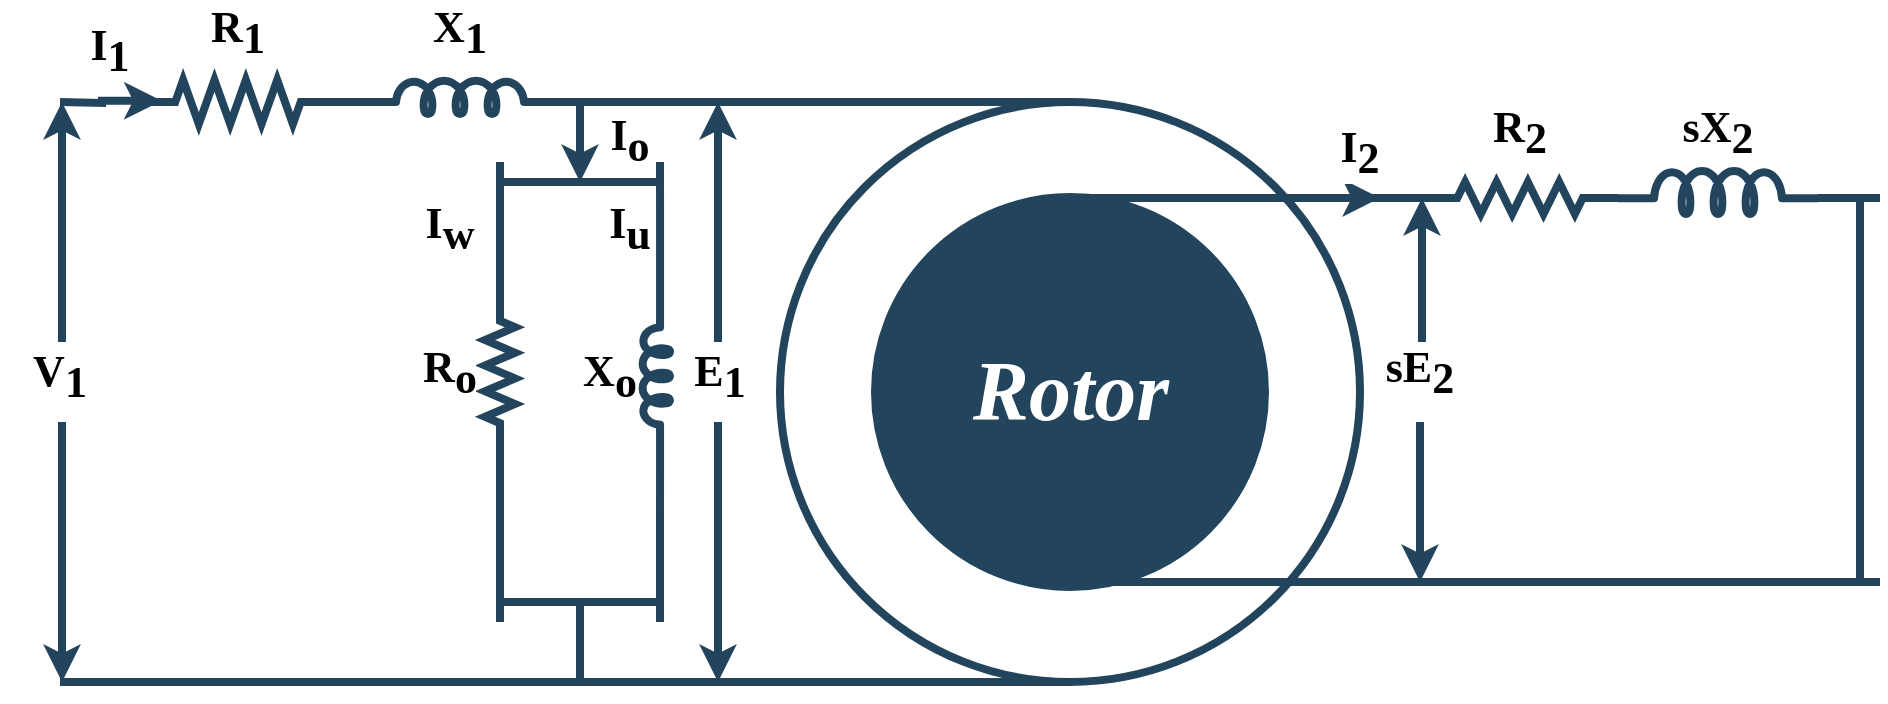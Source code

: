 <mxfile version="15.6.6" type="device"><diagram name="Page-1" id="97916047-d0de-89f5-080d-49f4d83e522f"><mxGraphModel dx="743" dy="1195" grid="1" gridSize="10" guides="1" tooltips="1" connect="1" arrows="1" fold="1" page="1" pageScale="1.5" pageWidth="1169" pageHeight="827" background="none" math="0" shadow="0"><root><mxCell id="0"/><mxCell id="1" parent="0"/><mxCell id="4p_0pdo8vxkRXok_L6EX-129" value="" style="ellipse;whiteSpace=wrap;html=1;aspect=fixed;fontColor=default;strokeColor=#23445D;strokeWidth=4;fillColor=none;" parent="1" vertex="1"><mxGeometry x="700" y="360" width="290" height="290" as="geometry"/></mxCell><mxCell id="31" value="" style="edgeStyle=elbowEdgeStyle;elbow=vertical;strokeWidth=4;endArrow=none;endFill=0;fontStyle=1;strokeColor=#23445D;labelBackgroundColor=default;fontColor=default;startArrow=classic;startFill=1;" parent="1" edge="1"><mxGeometry x="22" y="165.5" width="100" height="100" as="geometry"><mxPoint x="341" y="360" as="sourcePoint"/><mxPoint x="341" y="480" as="targetPoint"/><Array as="points"><mxPoint x="341" y="420"/></Array></mxGeometry></mxCell><mxCell id="4p_0pdo8vxkRXok_L6EX-63" style="edgeStyle=orthogonalEdgeStyle;rounded=0;orthogonalLoop=1;jettySize=auto;html=1;exitX=1;exitY=0.5;exitDx=0;exitDy=0;exitPerimeter=0;entryX=0;entryY=0.645;entryDx=0;entryDy=0;entryPerimeter=0;labelBackgroundColor=default;fontColor=default;startArrow=none;startFill=0;endArrow=none;endFill=0;strokeColor=#23445D;strokeWidth=4;" parent="1" source="4p_0pdo8vxkRXok_L6EX-55" target="4p_0pdo8vxkRXok_L6EX-58" edge="1"><mxGeometry relative="1" as="geometry"/></mxCell><mxCell id="4p_0pdo8vxkRXok_L6EX-55" value="" style="pointerEvents=1;verticalLabelPosition=bottom;shadow=0;dashed=0;align=center;html=1;verticalAlign=top;shape=mxgraph.electrical.resistors.resistor_2;fillColor=none;strokeColor=#23445D;fontColor=default;strokeWidth=4;labelBackgroundColor=default;" parent="1" vertex="1"><mxGeometry x="380" y="349" width="98" height="22" as="geometry"/></mxCell><mxCell id="4p_0pdo8vxkRXok_L6EX-58" value="" style="pointerEvents=1;verticalLabelPosition=bottom;shadow=0;dashed=0;align=center;html=1;verticalAlign=top;shape=mxgraph.electrical.inductors.inductor_5;fontColor=default;strokeColor=#23445D;strokeWidth=4;fillColor=none;labelBackgroundColor=default;" parent="1" vertex="1"><mxGeometry x="490" y="349" width="100" height="17" as="geometry"/></mxCell><mxCell id="4p_0pdo8vxkRXok_L6EX-60" value="" style="edgeStyle=elbowEdgeStyle;elbow=vertical;strokeWidth=4;endArrow=classic;endFill=1;fontStyle=1;strokeColor=#23445D;labelBackgroundColor=default;fontColor=default;startArrow=none;startFill=0;" parent="1" edge="1"><mxGeometry x="-27" y="287" width="100" height="100" as="geometry"><mxPoint x="341" y="520" as="sourcePoint"/><mxPoint x="341" y="650" as="targetPoint"/><Array as="points"/></mxGeometry></mxCell><mxCell id="4p_0pdo8vxkRXok_L6EX-62" value="" style="edgeStyle=elbowEdgeStyle;elbow=vertical;strokeWidth=4;endArrow=none;endFill=0;fontStyle=1;strokeColor=#23445D;labelBackgroundColor=default;fontColor=default;startArrow=classic;startFill=1;" parent="1" edge="1"><mxGeometry x="42" y="185.5" width="100" height="100" as="geometry"><mxPoint x="600" y="400" as="sourcePoint"/><mxPoint x="600" y="360" as="targetPoint"/><Array as="points"/></mxGeometry></mxCell><mxCell id="4p_0pdo8vxkRXok_L6EX-65" value="" style="ellipse;whiteSpace=wrap;html=1;aspect=fixed;fontColor=default;strokeColor=#23445D;strokeWidth=4;fillColor=#23445D;" parent="1" vertex="1"><mxGeometry x="747.5" y="407.5" width="195" height="195" as="geometry"/></mxCell><mxCell id="4p_0pdo8vxkRXok_L6EX-66" value="" style="edgeStyle=elbowEdgeStyle;elbow=vertical;strokeWidth=4;endArrow=none;endFill=0;fontStyle=1;strokeColor=#23445D;labelBackgroundColor=default;fontColor=default;startArrow=classic;startFill=1;entryX=0.5;entryY=0;entryDx=0;entryDy=0;" parent="1" edge="1"><mxGeometry x="51" y="213.5" width="100" height="100" as="geometry"><mxPoint x="669" y="360" as="sourcePoint"/><mxPoint x="669" y="480" as="targetPoint"/><Array as="points"><mxPoint x="679" y="380"/></Array></mxGeometry></mxCell><mxCell id="4p_0pdo8vxkRXok_L6EX-67" value="" style="edgeStyle=elbowEdgeStyle;elbow=vertical;strokeWidth=4;endArrow=none;endFill=0;fontStyle=1;strokeColor=#23445D;labelBackgroundColor=default;fontColor=default;startArrow=none;startFill=0;rounded=1;" parent="1" source="4p_0pdo8vxkRXok_L6EX-129" edge="1"><mxGeometry x="-158" y="491.26" width="100" height="100" as="geometry"><mxPoint x="950" y="650.29" as="sourcePoint"/><mxPoint x="340" y="650" as="targetPoint"/><Array as="points"/></mxGeometry></mxCell><mxCell id="4p_0pdo8vxkRXok_L6EX-68" value="&lt;font style=&quot;font-size: 22px;&quot;&gt;E&lt;sub style=&quot;font-size: 22px;&quot;&gt;1&lt;/sub&gt;&lt;/font&gt;" style="text;html=1;strokeColor=none;fillColor=none;align=center;verticalAlign=middle;whiteSpace=wrap;rounded=0;labelBackgroundColor=none;fontColor=default;fontFamily=Times New Roman;fontStyle=1;fontSize=22;" parent="1" vertex="1"><mxGeometry x="640" y="482" width="60" height="30" as="geometry"/></mxCell><mxCell id="4p_0pdo8vxkRXok_L6EX-73" value="" style="edgeStyle=elbowEdgeStyle;elbow=vertical;strokeWidth=4;endArrow=none;endFill=0;fontStyle=1;strokeColor=#23445D;labelBackgroundColor=default;fontColor=default;startArrow=none;startFill=0;exitX=0.5;exitY=0;exitDx=0;exitDy=0;entryX=1;entryY=0.645;entryDx=0;entryDy=0;entryPerimeter=0;" parent="1" source="4p_0pdo8vxkRXok_L6EX-129" target="4p_0pdo8vxkRXok_L6EX-58" edge="1"><mxGeometry x="262" y="67.5" width="100" height="100" as="geometry"><mxPoint x="850" y="358" as="sourcePoint"/><mxPoint x="620" y="360" as="targetPoint"/><Array as="points"><mxPoint x="730" y="360"/></Array></mxGeometry></mxCell><mxCell id="4p_0pdo8vxkRXok_L6EX-74" value="" style="edgeStyle=elbowEdgeStyle;elbow=vertical;strokeWidth=4;endArrow=none;endFill=0;fontStyle=1;strokeColor=#23445D;labelBackgroundColor=default;fontColor=default;startArrow=none;startFill=0;" parent="1" edge="1"><mxGeometry x="192" y="95.64" width="100" height="100" as="geometry"><mxPoint x="640" y="400" as="sourcePoint"/><mxPoint x="560" y="400.14" as="targetPoint"/><Array as="points"/></mxGeometry></mxCell><mxCell id="4p_0pdo8vxkRXok_L6EX-75" value="" style="edgeStyle=elbowEdgeStyle;elbow=vertical;strokeWidth=4;endArrow=none;endFill=0;fontStyle=1;strokeColor=#23445D;labelBackgroundColor=default;fontColor=default;startArrow=none;startFill=0;exitX=0;exitY=0.5;exitDx=0;exitDy=0;exitPerimeter=0;" parent="1" source="4p_0pdo8vxkRXok_L6EX-116" edge="1"><mxGeometry x="52" y="195.5" width="100" height="100" as="geometry"><mxPoint x="560" y="500" as="sourcePoint"/><mxPoint x="560" y="390" as="targetPoint"/><Array as="points"/></mxGeometry></mxCell><mxCell id="4p_0pdo8vxkRXok_L6EX-113" value="" style="edgeStyle=elbowEdgeStyle;elbow=vertical;strokeWidth=4;endArrow=none;endFill=0;fontStyle=1;strokeColor=#23445D;labelBackgroundColor=default;fontColor=default;startArrow=none;startFill=1;exitX=0;exitY=0.645;exitDx=0;exitDy=0;exitPerimeter=0;" parent="1" source="4p_0pdo8vxkRXok_L6EX-114" edge="1"><mxGeometry x="132" y="195.5" width="100" height="100" as="geometry"><mxPoint x="640" y="500" as="sourcePoint"/><mxPoint x="640" y="390" as="targetPoint"/><Array as="points"><mxPoint x="639" y="420"/></Array></mxGeometry></mxCell><mxCell id="4p_0pdo8vxkRXok_L6EX-114" value="" style="pointerEvents=1;verticalLabelPosition=bottom;shadow=0;dashed=0;align=center;html=1;verticalAlign=top;shape=mxgraph.electrical.inductors.inductor_5;fontColor=default;strokeColor=#23445D;strokeWidth=4;fillColor=none;labelBackgroundColor=default;rotation=90;flipV=1;" parent="1" vertex="1"><mxGeometry x="600" y="490" width="76" height="14" as="geometry"/></mxCell><mxCell id="4p_0pdo8vxkRXok_L6EX-116" value="" style="pointerEvents=1;verticalLabelPosition=bottom;shadow=0;dashed=0;align=center;html=1;verticalAlign=top;shape=mxgraph.electrical.resistors.resistor_2;fillColor=none;strokeColor=#23445D;fontColor=default;strokeWidth=4;labelBackgroundColor=default;rotation=90;" parent="1" vertex="1"><mxGeometry x="520" y="487.5" width="80" height="15" as="geometry"/></mxCell><mxCell id="4p_0pdo8vxkRXok_L6EX-117" value="" style="edgeStyle=elbowEdgeStyle;elbow=vertical;strokeWidth=4;endArrow=none;endFill=0;fontStyle=1;strokeColor=#23445D;labelBackgroundColor=default;fontColor=default;startArrow=none;startFill=0;entryX=1;entryY=0.5;entryDx=0;entryDy=0;entryPerimeter=0;" parent="1" target="4p_0pdo8vxkRXok_L6EX-116" edge="1"><mxGeometry x="51.71" y="355.5" width="100" height="100" as="geometry"><mxPoint x="560" y="620" as="sourcePoint"/><mxPoint x="559.71" y="540" as="targetPoint"/><Array as="points"/></mxGeometry></mxCell><mxCell id="4p_0pdo8vxkRXok_L6EX-118" value="" style="edgeStyle=elbowEdgeStyle;elbow=vertical;strokeWidth=4;endArrow=none;endFill=0;fontStyle=1;strokeColor=#23445D;labelBackgroundColor=default;fontColor=default;startArrow=none;startFill=0;" parent="1" edge="1"><mxGeometry x="42" y="442.47" width="100" height="100" as="geometry"><mxPoint x="600" y="650" as="sourcePoint"/><mxPoint x="600" y="610" as="targetPoint"/><Array as="points"/></mxGeometry></mxCell><mxCell id="4p_0pdo8vxkRXok_L6EX-119" value="" style="edgeStyle=elbowEdgeStyle;elbow=vertical;strokeWidth=4;endArrow=none;endFill=0;fontStyle=1;strokeColor=#23445D;labelBackgroundColor=default;fontColor=default;startArrow=none;startFill=0;" parent="1" edge="1"><mxGeometry x="202" y="305.64" width="100" height="100" as="geometry"><mxPoint x="640" y="610" as="sourcePoint"/><mxPoint x="560" y="610" as="targetPoint"/><Array as="points"/></mxGeometry></mxCell><mxCell id="4p_0pdo8vxkRXok_L6EX-120" value="" style="edgeStyle=elbowEdgeStyle;elbow=vertical;strokeWidth=4;endArrow=none;endFill=0;fontStyle=1;strokeColor=#23445D;labelBackgroundColor=default;fontColor=default;startArrow=none;startFill=0;entryX=1;entryY=0.645;entryDx=0;entryDy=0;entryPerimeter=0;" parent="1" target="4p_0pdo8vxkRXok_L6EX-114" edge="1"><mxGeometry x="131.71" y="382" width="100" height="100" as="geometry"><mxPoint x="640" y="620" as="sourcePoint"/><mxPoint x="650" y="540" as="targetPoint"/><Array as="points"/></mxGeometry></mxCell><mxCell id="4p_0pdo8vxkRXok_L6EX-121" value="" style="edgeStyle=elbowEdgeStyle;elbow=vertical;strokeWidth=4;endArrow=none;endFill=0;fontStyle=1;strokeColor=#23445D;labelBackgroundColor=default;fontColor=default;startArrow=classic;startFill=1;" parent="1" edge="1"><mxGeometry x="51.41" y="276.5" width="100" height="100" as="geometry"><mxPoint x="669" y="650" as="sourcePoint"/><mxPoint x="669" y="520" as="targetPoint"/><Array as="points"/></mxGeometry></mxCell><mxCell id="4p_0pdo8vxkRXok_L6EX-122" value="&lt;font style=&quot;font-size: 22px;&quot;&gt;V&lt;sub style=&quot;font-size: 22px;&quot;&gt;1&lt;/sub&gt;&lt;/font&gt;" style="text;html=1;strokeColor=none;fillColor=none;align=center;verticalAlign=middle;whiteSpace=wrap;rounded=0;labelBackgroundColor=default;fontColor=default;fontFamily=Times New Roman;fontStyle=1;fontSize=22;" parent="1" vertex="1"><mxGeometry x="310" y="482" width="60" height="30" as="geometry"/></mxCell><mxCell id="4p_0pdo8vxkRXok_L6EX-126" value="&lt;font style=&quot;font-size: 22px;&quot;&gt;R&lt;sub style=&quot;font-size: 22px;&quot;&gt;o&lt;/sub&gt;&lt;/font&gt;" style="text;html=1;strokeColor=none;fillColor=none;align=center;verticalAlign=middle;whiteSpace=wrap;rounded=0;labelBackgroundColor=default;fontColor=default;fontFamily=Times New Roman;fontStyle=1;fontSize=22;" parent="1" vertex="1"><mxGeometry x="520" y="480" width="30" height="30" as="geometry"/></mxCell><mxCell id="4p_0pdo8vxkRXok_L6EX-131" value="&lt;font style=&quot;font-size: 42px&quot; color=&quot;#ffffff&quot;&gt;&lt;font style=&quot;font-size: 42px&quot;&gt;R&lt;/font&gt;&lt;font style=&quot;font-size: 42px&quot;&gt;otor&lt;/font&gt;&lt;/font&gt;" style="text;html=1;strokeColor=none;fillColor=none;align=center;verticalAlign=middle;whiteSpace=wrap;rounded=0;labelBackgroundColor=none;fontColor=default;fontFamily=Times New Roman;fontSize=42;fontStyle=3" parent="1" vertex="1"><mxGeometry x="757.5" y="466" width="175" height="78" as="geometry"/></mxCell><mxCell id="4p_0pdo8vxkRXok_L6EX-132" value="" style="edgeStyle=elbowEdgeStyle;elbow=vertical;strokeWidth=4;endArrow=none;endFill=0;fontStyle=1;strokeColor=#23445D;exitX=0;exitY=0.5;exitDx=0;exitDy=0;exitPerimeter=0;labelBackgroundColor=default;fontColor=default;startArrow=classic;startFill=1;" parent="1" source="4p_0pdo8vxkRXok_L6EX-133" edge="1"><mxGeometry x="702" y="165.5" width="100" height="100" as="geometry"><mxPoint x="702" y="265.5" as="sourcePoint"/><mxPoint x="1021" y="480" as="targetPoint"/><Array as="points"><mxPoint x="1021" y="420"/></Array></mxGeometry></mxCell><mxCell id="4p_0pdo8vxkRXok_L6EX-133" value="" style="pointerEvents=1;verticalLabelPosition=bottom;shadow=0;dashed=0;align=center;html=1;verticalAlign=top;shape=mxgraph.electrical.resistors.resistor_2;fillColor=none;strokeColor=#23445D;fontColor=default;strokeWidth=4;labelBackgroundColor=default;" parent="1" vertex="1"><mxGeometry x="1021" y="400" width="98" height="16" as="geometry"/></mxCell><mxCell id="4p_0pdo8vxkRXok_L6EX-134" value="" style="edgeStyle=elbowEdgeStyle;elbow=vertical;strokeWidth=4;endArrow=classic;endFill=1;fontStyle=1;strokeColor=#23445D;labelBackgroundColor=default;fontColor=default;startArrow=none;startFill=0;" parent="1" edge="1"><mxGeometry x="653" y="287" width="100" height="100" as="geometry"><mxPoint x="1020" y="520" as="sourcePoint"/><mxPoint x="1020" y="600" as="targetPoint"/><Array as="points"/></mxGeometry></mxCell><mxCell id="4p_0pdo8vxkRXok_L6EX-135" value="&lt;font style=&quot;font-size: 22px;&quot;&gt;sE&lt;sub style=&quot;font-size: 22px;&quot;&gt;2&lt;/sub&gt;&lt;/font&gt;" style="text;html=1;strokeColor=none;fillColor=none;align=center;verticalAlign=middle;whiteSpace=wrap;rounded=0;labelBackgroundColor=default;fontColor=default;fontFamily=Times New Roman;fontStyle=1;fontSize=22;" parent="1" vertex="1"><mxGeometry x="990" y="480" width="60" height="30" as="geometry"/></mxCell><mxCell id="4p_0pdo8vxkRXok_L6EX-136" value="" style="edgeStyle=elbowEdgeStyle;elbow=vertical;strokeWidth=4;endArrow=none;endFill=0;fontStyle=1;strokeColor=#23445D;labelBackgroundColor=default;fontColor=default;startArrow=classic;startFill=1;" parent="1" target="4p_0pdo8vxkRXok_L6EX-65" edge="1"><mxGeometry x="651" y="76.25" width="100" height="100" as="geometry"><mxPoint x="1000" y="408" as="sourcePoint"/><mxPoint x="970" y="390.75" as="targetPoint"/><Array as="points"><mxPoint x="920" y="408"/></Array></mxGeometry></mxCell><mxCell id="4p_0pdo8vxkRXok_L6EX-137" value="" style="edgeStyle=elbowEdgeStyle;elbow=vertical;strokeWidth=4;endArrow=none;endFill=0;fontStyle=1;strokeColor=#23445D;labelBackgroundColor=default;fontColor=default;startArrow=none;startFill=0;exitX=0;exitY=0.5;exitDx=0;exitDy=0;exitPerimeter=0;" parent="1" source="4p_0pdo8vxkRXok_L6EX-133" edge="1"><mxGeometry x="756.14" y="61.25" width="100" height="100" as="geometry"><mxPoint x="1095.14" y="393" as="sourcePoint"/><mxPoint x="990" y="408" as="targetPoint"/><Array as="points"><mxPoint x="1010" y="408"/></Array></mxGeometry></mxCell><mxCell id="4p_0pdo8vxkRXok_L6EX-140" value="" style="edgeStyle=elbowEdgeStyle;elbow=vertical;strokeWidth=4;endArrow=none;endFill=0;fontStyle=1;strokeColor=#23445D;labelBackgroundColor=default;fontColor=default;startArrow=none;startFill=0;" parent="1" edge="1"><mxGeometry x="656.14" y="268.25" width="100" height="100" as="geometry"><mxPoint x="1005.14" y="600.0" as="sourcePoint"/><mxPoint x="860.002" y="600.0" as="targetPoint"/><Array as="points"><mxPoint x="925.14" y="600"/></Array></mxGeometry></mxCell><mxCell id="4p_0pdo8vxkRXok_L6EX-141" value="" style="edgeStyle=elbowEdgeStyle;elbow=vertical;strokeWidth=4;endArrow=none;endFill=0;fontStyle=1;strokeColor=#23445D;labelBackgroundColor=default;fontColor=default;startArrow=none;startFill=0;" parent="1" edge="1"><mxGeometry x="766.14" y="253.25" width="100" height="100" as="geometry"><mxPoint x="1250" y="600" as="sourcePoint"/><mxPoint x="1000" y="600" as="targetPoint"/><Array as="points"><mxPoint x="1020" y="600"/></Array></mxGeometry></mxCell><mxCell id="4p_0pdo8vxkRXok_L6EX-142" value="" style="pointerEvents=1;verticalLabelPosition=bottom;shadow=0;dashed=0;align=center;html=1;verticalAlign=top;shape=mxgraph.electrical.inductors.inductor_5;fontColor=default;strokeColor=#23445D;strokeWidth=4;fillColor=none;labelBackgroundColor=default;" parent="1" vertex="1"><mxGeometry x="1119" y="394" width="100" height="22" as="geometry"/></mxCell><mxCell id="4p_0pdo8vxkRXok_L6EX-144" value="" style="edgeStyle=elbowEdgeStyle;elbow=vertical;strokeWidth=4;endArrow=none;endFill=0;fontStyle=1;strokeColor=#23445D;labelBackgroundColor=default;fontColor=default;startArrow=none;startFill=0;" parent="1" edge="1"><mxGeometry x="911" y="216.5" width="100" height="100" as="geometry"><mxPoint x="1240" y="410" as="sourcePoint"/><mxPoint x="1240" y="600" as="targetPoint"/><Array as="points"><mxPoint x="1230" y="471"/></Array></mxGeometry></mxCell><mxCell id="4p_0pdo8vxkRXok_L6EX-145" value="" style="edgeStyle=elbowEdgeStyle;elbow=vertical;strokeWidth=4;endArrow=none;endFill=0;fontStyle=1;strokeColor=#23445D;labelBackgroundColor=default;fontColor=default;startArrow=none;startFill=0;entryX=1;entryY=0.645;entryDx=0;entryDy=0;entryPerimeter=0;" parent="1" target="4p_0pdo8vxkRXok_L6EX-142" edge="1"><mxGeometry x="946.14" y="53.25" width="100" height="100" as="geometry"><mxPoint x="1250" y="408" as="sourcePoint"/><mxPoint x="1180" y="400" as="targetPoint"/><Array as="points"><mxPoint x="1330" y="408"/></Array></mxGeometry></mxCell><mxCell id="4p_0pdo8vxkRXok_L6EX-146" value="&lt;font style=&quot;font-size: 22px&quot;&gt;I&lt;sub style=&quot;font-size: 22px&quot;&gt;2&lt;/sub&gt;&lt;/font&gt;" style="text;html=1;strokeColor=none;fillColor=none;align=center;verticalAlign=middle;whiteSpace=wrap;rounded=0;labelBackgroundColor=default;fontColor=default;fontFamily=Times New Roman;fontStyle=1;fontSize=22;" parent="1" vertex="1"><mxGeometry x="960" y="370" width="60" height="30" as="geometry"/></mxCell><mxCell id="4p_0pdo8vxkRXok_L6EX-147" value="&lt;font style=&quot;font-size: 22px&quot;&gt;R&lt;sub style=&quot;font-size: 22px&quot;&gt;2&lt;/sub&gt;&lt;/font&gt;" style="text;html=1;strokeColor=none;fillColor=none;align=center;verticalAlign=middle;whiteSpace=wrap;rounded=0;labelBackgroundColor=default;fontColor=default;fontFamily=Times New Roman;fontStyle=1;fontSize=22;" parent="1" vertex="1"><mxGeometry x="1040" y="360" width="60" height="30" as="geometry"/></mxCell><mxCell id="4p_0pdo8vxkRXok_L6EX-148" value="&lt;font style=&quot;font-size: 22px&quot;&gt;sX&lt;sub style=&quot;font-size: 22px&quot;&gt;2&lt;/sub&gt;&lt;/font&gt;" style="text;html=1;strokeColor=none;fillColor=none;align=center;verticalAlign=middle;whiteSpace=wrap;rounded=0;labelBackgroundColor=default;fontColor=default;fontFamily=Times New Roman;fontStyle=1;fontSize=22;" parent="1" vertex="1"><mxGeometry x="1139" y="360" width="60" height="30" as="geometry"/></mxCell><mxCell id="4p_0pdo8vxkRXok_L6EX-149" value="&lt;font style=&quot;font-size: 22px&quot;&gt;X&lt;sub style=&quot;font-size: 22px&quot;&gt;o&lt;/sub&gt;&lt;/font&gt;" style="text;html=1;strokeColor=none;fillColor=none;align=center;verticalAlign=middle;whiteSpace=wrap;rounded=0;labelBackgroundColor=default;fontColor=default;fontFamily=Times New Roman;fontStyle=1;fontSize=22;" parent="1" vertex="1"><mxGeometry x="600" y="482" width="30" height="30" as="geometry"/></mxCell><mxCell id="4p_0pdo8vxkRXok_L6EX-152" style="edgeStyle=orthogonalEdgeStyle;rounded=0;orthogonalLoop=1;jettySize=auto;html=1;entryX=0.11;entryY=0.473;entryDx=0;entryDy=0;entryPerimeter=0;labelBackgroundColor=default;fontColor=default;startArrow=none;startFill=0;endArrow=classic;endFill=1;strokeColor=#23445D;strokeWidth=4;" parent="1" target="4p_0pdo8vxkRXok_L6EX-55" edge="1"><mxGeometry relative="1" as="geometry"><mxPoint x="340" y="360" as="sourcePoint"/><mxPoint x="500.0" y="369.965" as="targetPoint"/></mxGeometry></mxCell><mxCell id="4p_0pdo8vxkRXok_L6EX-154" value="&lt;font style=&quot;font-size: 22px&quot;&gt;I&lt;sub style=&quot;font-size: 22px&quot;&gt;w&lt;/sub&gt;&lt;/font&gt;" style="text;html=1;strokeColor=none;fillColor=none;align=center;verticalAlign=middle;whiteSpace=wrap;rounded=0;labelBackgroundColor=default;fontColor=default;fontFamily=Times New Roman;fontStyle=1;fontSize=22;" parent="1" vertex="1"><mxGeometry x="520" y="407.5" width="30" height="30" as="geometry"/></mxCell><mxCell id="4p_0pdo8vxkRXok_L6EX-156" value="&lt;font style=&quot;font-size: 22px&quot;&gt;I&lt;sub style=&quot;font-size: 22px&quot;&gt;u&lt;/sub&gt;&lt;/font&gt;" style="text;html=1;strokeColor=none;fillColor=none;align=center;verticalAlign=middle;whiteSpace=wrap;rounded=0;labelBackgroundColor=default;fontColor=default;fontFamily=Times New Roman;fontStyle=1;fontSize=22;" parent="1" vertex="1"><mxGeometry x="610" y="407.5" width="30" height="30" as="geometry"/></mxCell><mxCell id="4p_0pdo8vxkRXok_L6EX-157" value="&lt;font style=&quot;font-size: 22px&quot;&gt;I&lt;sub style=&quot;font-size: 22px&quot;&gt;o&lt;/sub&gt;&lt;/font&gt;" style="text;html=1;strokeColor=none;fillColor=none;align=center;verticalAlign=middle;whiteSpace=wrap;rounded=0;labelBackgroundColor=default;fontColor=default;fontFamily=Times New Roman;fontStyle=1;fontSize=22;" parent="1" vertex="1"><mxGeometry x="610" y="364" width="30" height="30" as="geometry"/></mxCell><mxCell id="4p_0pdo8vxkRXok_L6EX-158" value="&lt;font style=&quot;font-size: 22px&quot;&gt;R&lt;sub style=&quot;font-size: 22px&quot;&gt;1&lt;/sub&gt;&lt;/font&gt;" style="text;html=1;strokeColor=none;fillColor=none;align=center;verticalAlign=middle;whiteSpace=wrap;rounded=0;labelBackgroundColor=default;fontColor=default;fontFamily=Times New Roman;fontStyle=1;fontSize=22;" parent="1" vertex="1"><mxGeometry x="414" y="310" width="30" height="30" as="geometry"/></mxCell><mxCell id="4p_0pdo8vxkRXok_L6EX-159" value="&lt;font style=&quot;font-size: 22px&quot;&gt;X&lt;sub style=&quot;font-size: 22px&quot;&gt;1&lt;/sub&gt;&lt;/font&gt;" style="text;html=1;strokeColor=none;fillColor=none;align=center;verticalAlign=middle;whiteSpace=wrap;rounded=0;labelBackgroundColor=default;fontColor=default;fontFamily=Times New Roman;fontStyle=1;fontSize=22;" parent="1" vertex="1"><mxGeometry x="525" y="310" width="30" height="30" as="geometry"/></mxCell><mxCell id="4p_0pdo8vxkRXok_L6EX-160" value="&lt;font style=&quot;font-size: 22px&quot;&gt;I&lt;sub style=&quot;font-size: 22px&quot;&gt;1&lt;/sub&gt;&lt;/font&gt;" style="text;html=1;strokeColor=none;fillColor=none;align=center;verticalAlign=middle;whiteSpace=wrap;rounded=0;labelBackgroundColor=default;fontColor=default;fontFamily=Times New Roman;fontStyle=1;fontSize=22;" parent="1" vertex="1"><mxGeometry x="350" y="319" width="30" height="30" as="geometry"/></mxCell></root></mxGraphModel></diagram></mxfile>